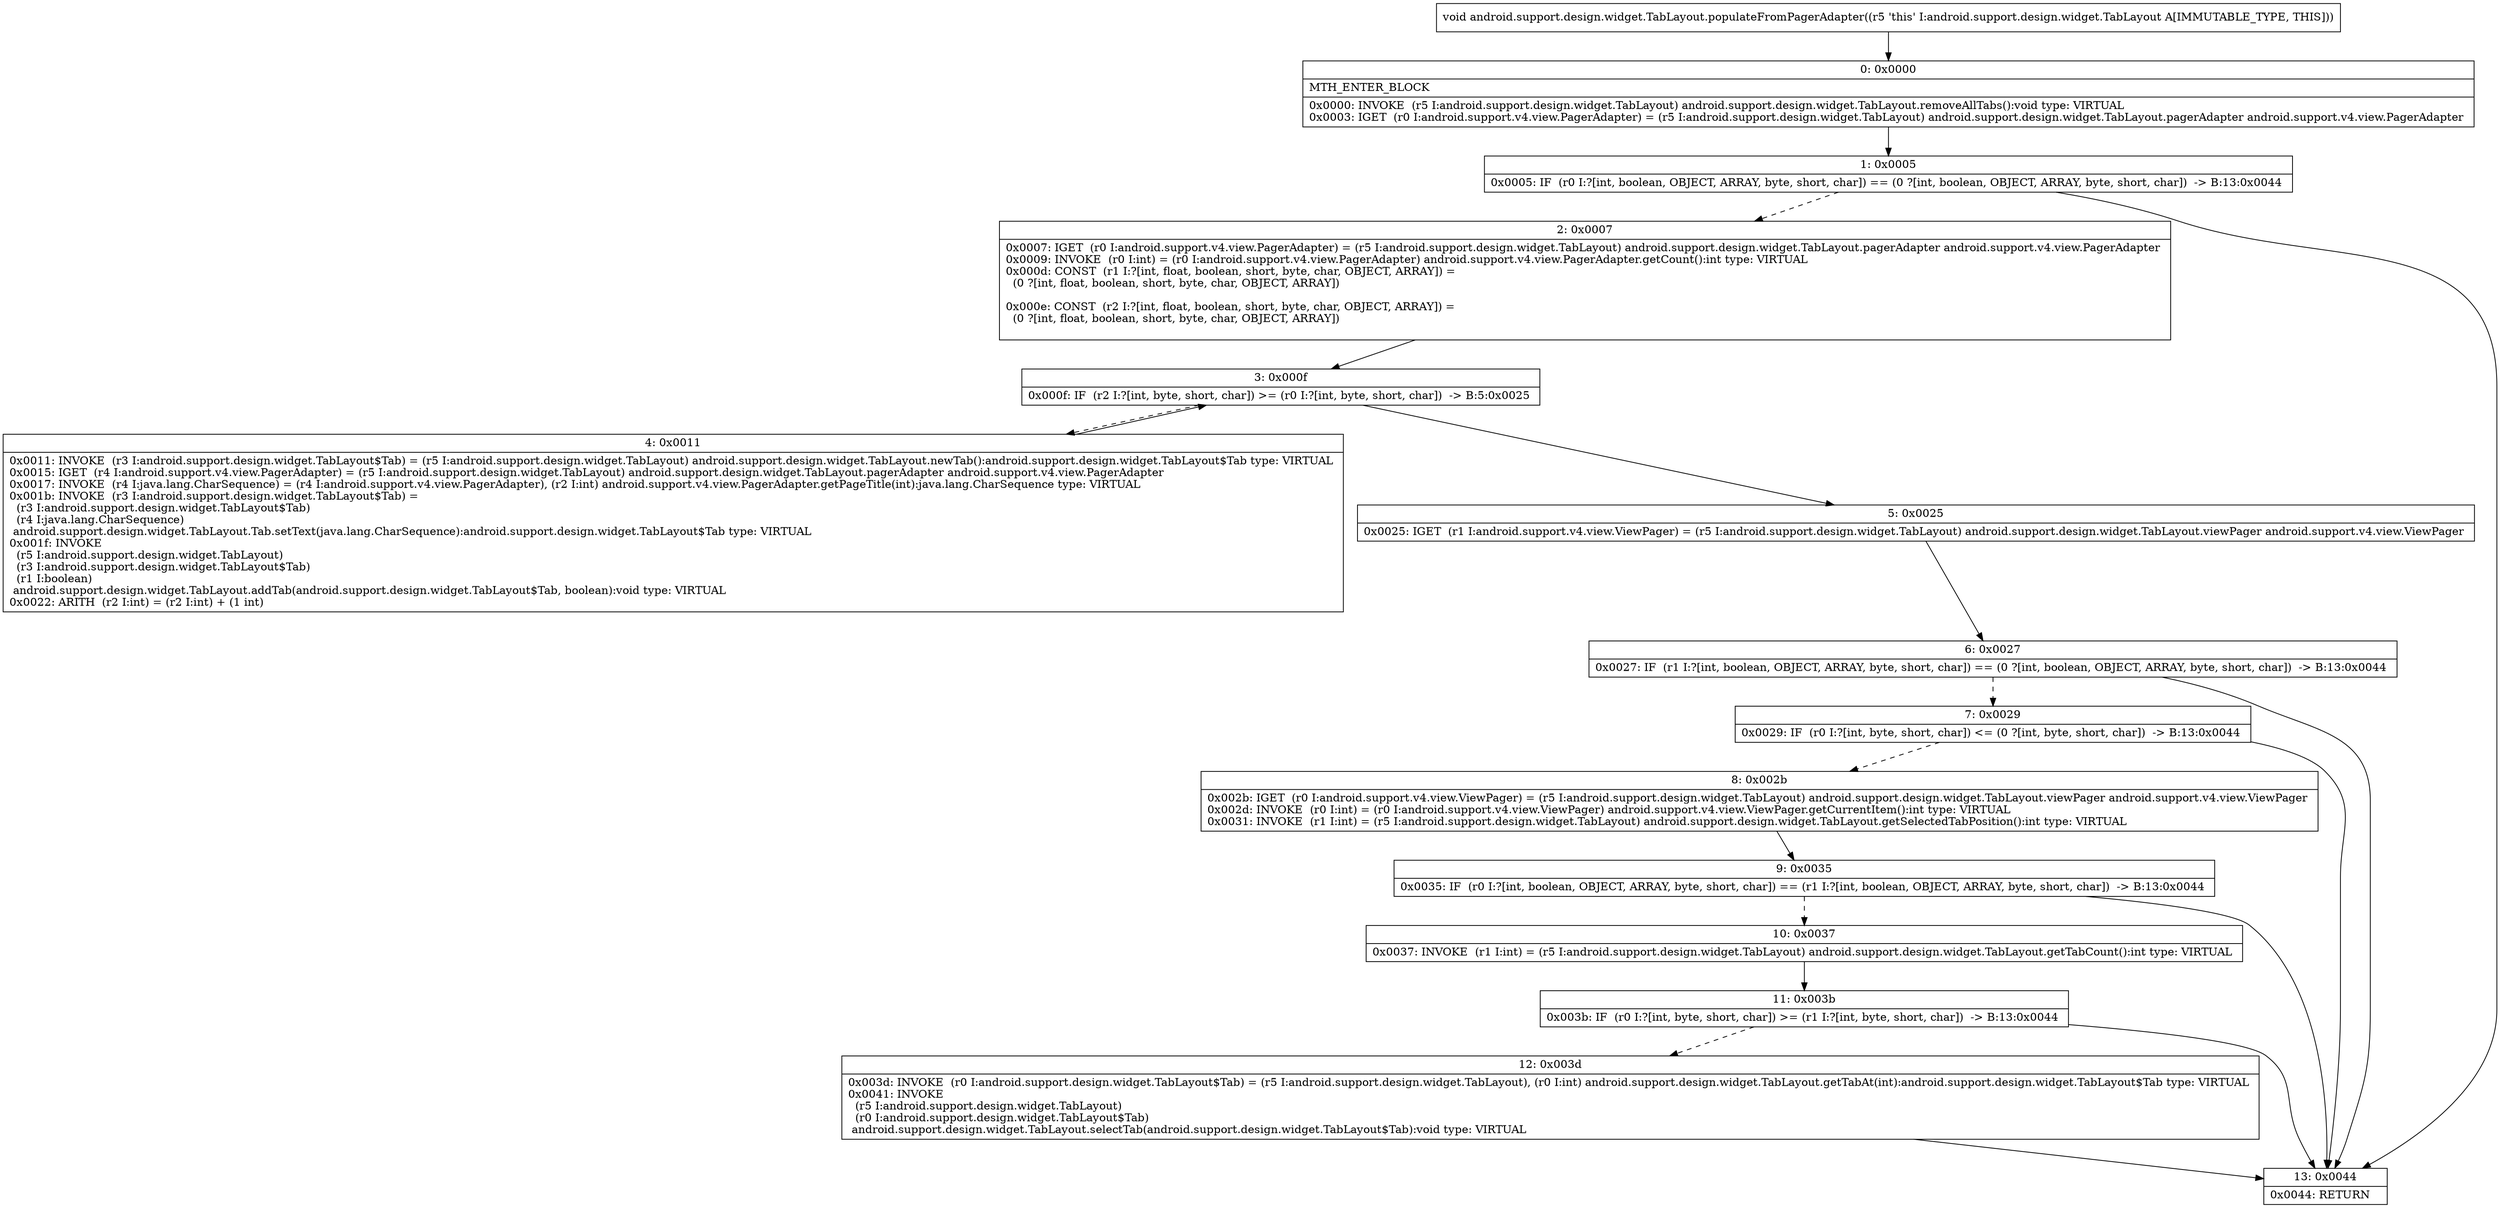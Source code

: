 digraph "CFG forandroid.support.design.widget.TabLayout.populateFromPagerAdapter()V" {
Node_0 [shape=record,label="{0\:\ 0x0000|MTH_ENTER_BLOCK\l|0x0000: INVOKE  (r5 I:android.support.design.widget.TabLayout) android.support.design.widget.TabLayout.removeAllTabs():void type: VIRTUAL \l0x0003: IGET  (r0 I:android.support.v4.view.PagerAdapter) = (r5 I:android.support.design.widget.TabLayout) android.support.design.widget.TabLayout.pagerAdapter android.support.v4.view.PagerAdapter \l}"];
Node_1 [shape=record,label="{1\:\ 0x0005|0x0005: IF  (r0 I:?[int, boolean, OBJECT, ARRAY, byte, short, char]) == (0 ?[int, boolean, OBJECT, ARRAY, byte, short, char])  \-\> B:13:0x0044 \l}"];
Node_2 [shape=record,label="{2\:\ 0x0007|0x0007: IGET  (r0 I:android.support.v4.view.PagerAdapter) = (r5 I:android.support.design.widget.TabLayout) android.support.design.widget.TabLayout.pagerAdapter android.support.v4.view.PagerAdapter \l0x0009: INVOKE  (r0 I:int) = (r0 I:android.support.v4.view.PagerAdapter) android.support.v4.view.PagerAdapter.getCount():int type: VIRTUAL \l0x000d: CONST  (r1 I:?[int, float, boolean, short, byte, char, OBJECT, ARRAY]) = \l  (0 ?[int, float, boolean, short, byte, char, OBJECT, ARRAY])\l \l0x000e: CONST  (r2 I:?[int, float, boolean, short, byte, char, OBJECT, ARRAY]) = \l  (0 ?[int, float, boolean, short, byte, char, OBJECT, ARRAY])\l \l}"];
Node_3 [shape=record,label="{3\:\ 0x000f|0x000f: IF  (r2 I:?[int, byte, short, char]) \>= (r0 I:?[int, byte, short, char])  \-\> B:5:0x0025 \l}"];
Node_4 [shape=record,label="{4\:\ 0x0011|0x0011: INVOKE  (r3 I:android.support.design.widget.TabLayout$Tab) = (r5 I:android.support.design.widget.TabLayout) android.support.design.widget.TabLayout.newTab():android.support.design.widget.TabLayout$Tab type: VIRTUAL \l0x0015: IGET  (r4 I:android.support.v4.view.PagerAdapter) = (r5 I:android.support.design.widget.TabLayout) android.support.design.widget.TabLayout.pagerAdapter android.support.v4.view.PagerAdapter \l0x0017: INVOKE  (r4 I:java.lang.CharSequence) = (r4 I:android.support.v4.view.PagerAdapter), (r2 I:int) android.support.v4.view.PagerAdapter.getPageTitle(int):java.lang.CharSequence type: VIRTUAL \l0x001b: INVOKE  (r3 I:android.support.design.widget.TabLayout$Tab) = \l  (r3 I:android.support.design.widget.TabLayout$Tab)\l  (r4 I:java.lang.CharSequence)\l android.support.design.widget.TabLayout.Tab.setText(java.lang.CharSequence):android.support.design.widget.TabLayout$Tab type: VIRTUAL \l0x001f: INVOKE  \l  (r5 I:android.support.design.widget.TabLayout)\l  (r3 I:android.support.design.widget.TabLayout$Tab)\l  (r1 I:boolean)\l android.support.design.widget.TabLayout.addTab(android.support.design.widget.TabLayout$Tab, boolean):void type: VIRTUAL \l0x0022: ARITH  (r2 I:int) = (r2 I:int) + (1 int) \l}"];
Node_5 [shape=record,label="{5\:\ 0x0025|0x0025: IGET  (r1 I:android.support.v4.view.ViewPager) = (r5 I:android.support.design.widget.TabLayout) android.support.design.widget.TabLayout.viewPager android.support.v4.view.ViewPager \l}"];
Node_6 [shape=record,label="{6\:\ 0x0027|0x0027: IF  (r1 I:?[int, boolean, OBJECT, ARRAY, byte, short, char]) == (0 ?[int, boolean, OBJECT, ARRAY, byte, short, char])  \-\> B:13:0x0044 \l}"];
Node_7 [shape=record,label="{7\:\ 0x0029|0x0029: IF  (r0 I:?[int, byte, short, char]) \<= (0 ?[int, byte, short, char])  \-\> B:13:0x0044 \l}"];
Node_8 [shape=record,label="{8\:\ 0x002b|0x002b: IGET  (r0 I:android.support.v4.view.ViewPager) = (r5 I:android.support.design.widget.TabLayout) android.support.design.widget.TabLayout.viewPager android.support.v4.view.ViewPager \l0x002d: INVOKE  (r0 I:int) = (r0 I:android.support.v4.view.ViewPager) android.support.v4.view.ViewPager.getCurrentItem():int type: VIRTUAL \l0x0031: INVOKE  (r1 I:int) = (r5 I:android.support.design.widget.TabLayout) android.support.design.widget.TabLayout.getSelectedTabPosition():int type: VIRTUAL \l}"];
Node_9 [shape=record,label="{9\:\ 0x0035|0x0035: IF  (r0 I:?[int, boolean, OBJECT, ARRAY, byte, short, char]) == (r1 I:?[int, boolean, OBJECT, ARRAY, byte, short, char])  \-\> B:13:0x0044 \l}"];
Node_10 [shape=record,label="{10\:\ 0x0037|0x0037: INVOKE  (r1 I:int) = (r5 I:android.support.design.widget.TabLayout) android.support.design.widget.TabLayout.getTabCount():int type: VIRTUAL \l}"];
Node_11 [shape=record,label="{11\:\ 0x003b|0x003b: IF  (r0 I:?[int, byte, short, char]) \>= (r1 I:?[int, byte, short, char])  \-\> B:13:0x0044 \l}"];
Node_12 [shape=record,label="{12\:\ 0x003d|0x003d: INVOKE  (r0 I:android.support.design.widget.TabLayout$Tab) = (r5 I:android.support.design.widget.TabLayout), (r0 I:int) android.support.design.widget.TabLayout.getTabAt(int):android.support.design.widget.TabLayout$Tab type: VIRTUAL \l0x0041: INVOKE  \l  (r5 I:android.support.design.widget.TabLayout)\l  (r0 I:android.support.design.widget.TabLayout$Tab)\l android.support.design.widget.TabLayout.selectTab(android.support.design.widget.TabLayout$Tab):void type: VIRTUAL \l}"];
Node_13 [shape=record,label="{13\:\ 0x0044|0x0044: RETURN   \l}"];
MethodNode[shape=record,label="{void android.support.design.widget.TabLayout.populateFromPagerAdapter((r5 'this' I:android.support.design.widget.TabLayout A[IMMUTABLE_TYPE, THIS])) }"];
MethodNode -> Node_0;
Node_0 -> Node_1;
Node_1 -> Node_2[style=dashed];
Node_1 -> Node_13;
Node_2 -> Node_3;
Node_3 -> Node_4[style=dashed];
Node_3 -> Node_5;
Node_4 -> Node_3;
Node_5 -> Node_6;
Node_6 -> Node_7[style=dashed];
Node_6 -> Node_13;
Node_7 -> Node_8[style=dashed];
Node_7 -> Node_13;
Node_8 -> Node_9;
Node_9 -> Node_10[style=dashed];
Node_9 -> Node_13;
Node_10 -> Node_11;
Node_11 -> Node_12[style=dashed];
Node_11 -> Node_13;
Node_12 -> Node_13;
}

